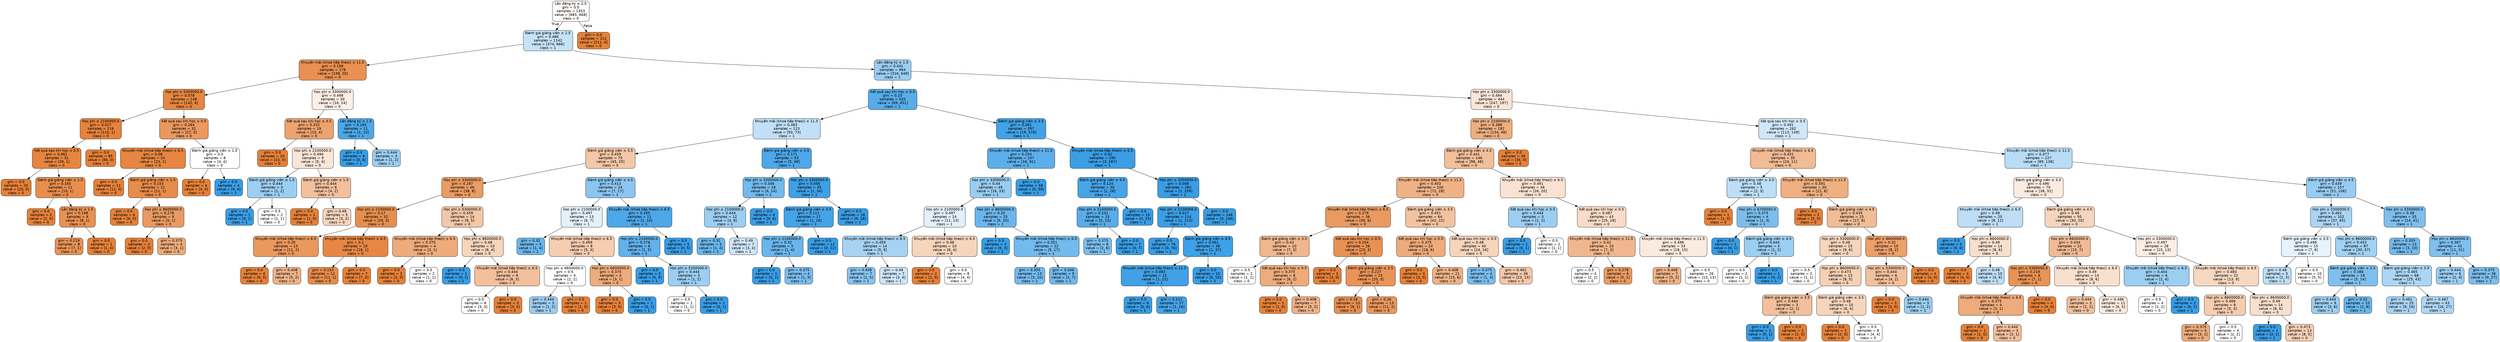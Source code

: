 digraph Tree {
node [shape=box, style="filled, rounded", color="black", fontname="helvetica"] ;
edge [fontname="helvetica"] ;
0 [label=<Lần đăng ký &le; 2.5<br/>gini = 0.5<br/>samples = 1353<br/>value = [685, 668]<br/>class = 0>, fillcolor="#fefcfa"] ;
1 [label=<Đánh giá giảng viên &le; 2.5<br/>gini = 0.486<br/>samples = 1142<br/>value = [474, 668]<br/>class = 1>, fillcolor="#c5e3f7"] ;
0 -> 1 [labeldistance=2.5, labelangle=45, headlabel="True"] ;
2 [label=<Khuyến mãi (khoá tiếp theo)) &le; 11.5<br/>gini = 0.199<br/>samples = 178<br/>value = [158, 20]<br/>class = 0>, fillcolor="#e89152"] ;
1 -> 2 ;
3 [label=<Học phí &le; 5300000.0<br/>gini = 0.078<br/>samples = 148<br/>value = [142, 6]<br/>class = 0>, fillcolor="#e68641"] ;
2 -> 3 ;
4 [label=<Học phí &le; 2100000.0<br/>gini = 0.017<br/>samples = 116<br/>value = [115, 1]<br/>class = 0>, fillcolor="#e5823b"] ;
3 -> 4 ;
5 [label=<Kết quả sau khi học &le; 0.5<br/>gini = 0.062<br/>samples = 31<br/>value = [30, 1]<br/>class = 0>, fillcolor="#e68540"] ;
4 -> 5 ;
6 [label=<gini = 0.0<br/>samples = 20<br/>value = [20, 0]<br/>class = 0>, fillcolor="#e58139"] ;
5 -> 6 ;
7 [label=<Đánh giá giảng viên &le; 1.5<br/>gini = 0.165<br/>samples = 11<br/>value = [10, 1]<br/>class = 0>, fillcolor="#e88e4d"] ;
5 -> 7 ;
8 [label=<gini = 0.0<br/>samples = 2<br/>value = [2, 0]<br/>class = 0>, fillcolor="#e58139"] ;
7 -> 8 ;
9 [label=<Lần đăng ký &le; 1.5<br/>gini = 0.198<br/>samples = 9<br/>value = [8, 1]<br/>class = 0>, fillcolor="#e89152"] ;
7 -> 9 ;
10 [label=<gini = 0.219<br/>samples = 8<br/>value = [7, 1]<br/>class = 0>, fillcolor="#e99355"] ;
9 -> 10 ;
11 [label=<gini = 0.0<br/>samples = 1<br/>value = [1, 0]<br/>class = 0>, fillcolor="#e58139"] ;
9 -> 11 ;
12 [label=<gini = 0.0<br/>samples = 85<br/>value = [85, 0]<br/>class = 0>, fillcolor="#e58139"] ;
4 -> 12 ;
13 [label=<Kết quả sau khi học &le; 0.5<br/>gini = 0.264<br/>samples = 32<br/>value = [27, 5]<br/>class = 0>, fillcolor="#ea985e"] ;
3 -> 13 ;
14 [label=<Khuyến mãi (khoá tiếp theo)) &le; 6.5<br/>gini = 0.08<br/>samples = 24<br/>value = [23, 1]<br/>class = 0>, fillcolor="#e68642"] ;
13 -> 14 ;
15 [label=<gini = 0.0<br/>samples = 12<br/>value = [12, 0]<br/>class = 0>, fillcolor="#e58139"] ;
14 -> 15 ;
16 [label=<Đánh giá giảng viên &le; 1.5<br/>gini = 0.153<br/>samples = 12<br/>value = [11, 1]<br/>class = 0>, fillcolor="#e78c4b"] ;
14 -> 16 ;
17 [label=<gini = 0.0<br/>samples = 6<br/>value = [6, 0]<br/>class = 0>, fillcolor="#e58139"] ;
16 -> 17 ;
18 [label=<Học phí &le; 8600000.0<br/>gini = 0.278<br/>samples = 6<br/>value = [5, 1]<br/>class = 0>, fillcolor="#ea9a61"] ;
16 -> 18 ;
19 [label=<gini = 0.0<br/>samples = 2<br/>value = [2, 0]<br/>class = 0>, fillcolor="#e58139"] ;
18 -> 19 ;
20 [label=<gini = 0.375<br/>samples = 4<br/>value = [3, 1]<br/>class = 0>, fillcolor="#eeab7b"] ;
18 -> 20 ;
21 [label=<Đánh giá giảng viên &le; 1.5<br/>gini = 0.5<br/>samples = 8<br/>value = [4, 4]<br/>class = 0>, fillcolor="#ffffff"] ;
13 -> 21 ;
22 [label=<gini = 0.0<br/>samples = 4<br/>value = [4, 0]<br/>class = 0>, fillcolor="#e58139"] ;
21 -> 22 ;
23 [label=<gini = 0.0<br/>samples = 4<br/>value = [0, 4]<br/>class = 1>, fillcolor="#399de5"] ;
21 -> 23 ;
24 [label=<Học phí &le; 3300000.0<br/>gini = 0.498<br/>samples = 30<br/>value = [16, 14]<br/>class = 0>, fillcolor="#fcefe6"] ;
2 -> 24 ;
25 [label=<Kết quả sau khi học &le; 0.5<br/>gini = 0.332<br/>samples = 19<br/>value = [15, 4]<br/>class = 0>, fillcolor="#eca36e"] ;
24 -> 25 ;
26 [label=<gini = 0.0<br/>samples = 10<br/>value = [10, 0]<br/>class = 0>, fillcolor="#e58139"] ;
25 -> 26 ;
27 [label=<Học phí &le; 2100000.0<br/>gini = 0.494<br/>samples = 9<br/>value = [5, 4]<br/>class = 0>, fillcolor="#fae6d7"] ;
25 -> 27 ;
28 [label=<Đánh giá giảng viên &le; 1.5<br/>gini = 0.444<br/>samples = 3<br/>value = [1, 2]<br/>class = 1>, fillcolor="#9ccef2"] ;
27 -> 28 ;
29 [label=<gini = 0.0<br/>samples = 1<br/>value = [0, 1]<br/>class = 1>, fillcolor="#399de5"] ;
28 -> 29 ;
30 [label=<gini = 0.5<br/>samples = 2<br/>value = [1, 1]<br/>class = 0>, fillcolor="#ffffff"] ;
28 -> 30 ;
31 [label=<Đánh giá giảng viên &le; 1.5<br/>gini = 0.444<br/>samples = 6<br/>value = [4, 2]<br/>class = 0>, fillcolor="#f2c09c"] ;
27 -> 31 ;
32 [label=<gini = 0.0<br/>samples = 1<br/>value = [1, 0]<br/>class = 0>, fillcolor="#e58139"] ;
31 -> 32 ;
33 [label=<gini = 0.48<br/>samples = 5<br/>value = [3, 2]<br/>class = 0>, fillcolor="#f6d5bd"] ;
31 -> 33 ;
34 [label=<Lần đăng ký &le; 1.5<br/>gini = 0.165<br/>samples = 11<br/>value = [1, 10]<br/>class = 1>, fillcolor="#4da7e8"] ;
24 -> 34 ;
35 [label=<gini = 0.0<br/>samples = 8<br/>value = [0, 8]<br/>class = 1>, fillcolor="#399de5"] ;
34 -> 35 ;
36 [label=<gini = 0.444<br/>samples = 3<br/>value = [1, 2]<br/>class = 1>, fillcolor="#9ccef2"] ;
34 -> 36 ;
37 [label=<Lần đăng ký &le; 1.5<br/>gini = 0.441<br/>samples = 964<br/>value = [316, 648]<br/>class = 1>, fillcolor="#9acdf2"] ;
1 -> 37 ;
38 [label=<Kết quả sau khi học &le; 0.5<br/>gini = 0.23<br/>samples = 520<br/>value = [69, 451]<br/>class = 1>, fillcolor="#57ace9"] ;
37 -> 38 ;
39 [label=<Khuyến mãi (khoá tiếp theo)) &le; 11.5<br/>gini = 0.483<br/>samples = 123<br/>value = [50, 73]<br/>class = 1>, fillcolor="#c1e0f7"] ;
38 -> 39 ;
40 [label=<Đánh giá giảng viên &le; 3.5<br/>gini = 0.459<br/>samples = 70<br/>value = [45, 25]<br/>class = 0>, fillcolor="#f3c7a7"] ;
39 -> 40 ;
41 [label=<Học phí &le; 3300000.0<br/>gini = 0.287<br/>samples = 46<br/>value = [38, 8]<br/>class = 0>, fillcolor="#ea9c63"] ;
40 -> 41 ;
42 [label=<Học phí &le; 2100000.0<br/>gini = 0.17<br/>samples = 32<br/>value = [29, 3]<br/>class = 0>, fillcolor="#e88e4d"] ;
41 -> 42 ;
43 [label=<Khuyến mãi (khoá tiếp theo)) &le; 6.5<br/>gini = 0.26<br/>samples = 13<br/>value = [11, 2]<br/>class = 0>, fillcolor="#ea985d"] ;
42 -> 43 ;
44 [label=<gini = 0.0<br/>samples = 6<br/>value = [6, 0]<br/>class = 0>, fillcolor="#e58139"] ;
43 -> 44 ;
45 [label=<gini = 0.408<br/>samples = 7<br/>value = [5, 2]<br/>class = 0>, fillcolor="#efb388"] ;
43 -> 45 ;
46 [label=<Khuyến mãi (khoá tiếp theo)) &le; 6.5<br/>gini = 0.1<br/>samples = 19<br/>value = [18, 1]<br/>class = 0>, fillcolor="#e68844"] ;
42 -> 46 ;
47 [label=<gini = 0.153<br/>samples = 12<br/>value = [11, 1]<br/>class = 0>, fillcolor="#e78c4b"] ;
46 -> 47 ;
48 [label=<gini = 0.0<br/>samples = 7<br/>value = [7, 0]<br/>class = 0>, fillcolor="#e58139"] ;
46 -> 48 ;
49 [label=<Học phí &le; 5300000.0<br/>gini = 0.459<br/>samples = 14<br/>value = [9, 5]<br/>class = 0>, fillcolor="#f3c7a7"] ;
41 -> 49 ;
50 [label=<Khuyến mãi (khoá tiếp theo)) &le; 6.5<br/>gini = 0.375<br/>samples = 4<br/>value = [3, 1]<br/>class = 0>, fillcolor="#eeab7b"] ;
49 -> 50 ;
51 [label=<gini = 0.0<br/>samples = 2<br/>value = [2, 0]<br/>class = 0>, fillcolor="#e58139"] ;
50 -> 51 ;
52 [label=<gini = 0.5<br/>samples = 2<br/>value = [1, 1]<br/>class = 0>, fillcolor="#ffffff"] ;
50 -> 52 ;
53 [label=<Học phí &le; 8600000.0<br/>gini = 0.48<br/>samples = 10<br/>value = [6, 4]<br/>class = 0>, fillcolor="#f6d5bd"] ;
49 -> 53 ;
54 [label=<gini = 0.0<br/>samples = 1<br/>value = [0, 1]<br/>class = 1>, fillcolor="#399de5"] ;
53 -> 54 ;
55 [label=<Khuyến mãi (khoá tiếp theo)) &le; 6.5<br/>gini = 0.444<br/>samples = 9<br/>value = [6, 3]<br/>class = 0>, fillcolor="#f2c09c"] ;
53 -> 55 ;
56 [label=<gini = 0.5<br/>samples = 6<br/>value = [3, 3]<br/>class = 0>, fillcolor="#ffffff"] ;
55 -> 56 ;
57 [label=<gini = 0.0<br/>samples = 3<br/>value = [3, 0]<br/>class = 0>, fillcolor="#e58139"] ;
55 -> 57 ;
58 [label=<Đánh giá giảng viên &le; 4.5<br/>gini = 0.413<br/>samples = 24<br/>value = [7, 17]<br/>class = 1>, fillcolor="#8bc5f0"] ;
40 -> 58 ;
59 [label=<Học phí &le; 2100000.0<br/>gini = 0.497<br/>samples = 13<br/>value = [6, 7]<br/>class = 1>, fillcolor="#e3f1fb"] ;
58 -> 59 ;
60 [label=<gini = 0.32<br/>samples = 5<br/>value = [1, 4]<br/>class = 1>, fillcolor="#6ab6ec"] ;
59 -> 60 ;
61 [label=<Khuyến mãi (khoá tiếp theo)) &le; 6.5<br/>gini = 0.469<br/>samples = 8<br/>value = [5, 3]<br/>class = 0>, fillcolor="#f5cdb0"] ;
59 -> 61 ;
62 [label=<Học phí &le; 6600000.0<br/>gini = 0.5<br/>samples = 4<br/>value = [2, 2]<br/>class = 0>, fillcolor="#ffffff"] ;
61 -> 62 ;
63 [label=<gini = 0.444<br/>samples = 3<br/>value = [1, 2]<br/>class = 1>, fillcolor="#9ccef2"] ;
62 -> 63 ;
64 [label=<gini = 0.0<br/>samples = 1<br/>value = [1, 0]<br/>class = 0>, fillcolor="#e58139"] ;
62 -> 64 ;
65 [label=<Học phí &le; 6600000.0<br/>gini = 0.375<br/>samples = 4<br/>value = [3, 1]<br/>class = 0>, fillcolor="#eeab7b"] ;
61 -> 65 ;
66 [label=<gini = 0.0<br/>samples = 3<br/>value = [3, 0]<br/>class = 0>, fillcolor="#e58139"] ;
65 -> 66 ;
67 [label=<gini = 0.0<br/>samples = 1<br/>value = [0, 1]<br/>class = 1>, fillcolor="#399de5"] ;
65 -> 67 ;
68 [label=<Khuyến mãi (khoá tiếp theo)) &le; 6.5<br/>gini = 0.165<br/>samples = 11<br/>value = [1, 10]<br/>class = 1>, fillcolor="#4da7e8"] ;
58 -> 68 ;
69 [label=<Học phí &le; 2100000.0<br/>gini = 0.278<br/>samples = 6<br/>value = [1, 5]<br/>class = 1>, fillcolor="#61b1ea"] ;
68 -> 69 ;
70 [label=<gini = 0.0<br/>samples = 3<br/>value = [0, 3]<br/>class = 1>, fillcolor="#399de5"] ;
69 -> 70 ;
71 [label=<Học phí &le; 5200000.0<br/>gini = 0.444<br/>samples = 3<br/>value = [1, 2]<br/>class = 1>, fillcolor="#9ccef2"] ;
69 -> 71 ;
72 [label=<gini = 0.5<br/>samples = 2<br/>value = [1, 1]<br/>class = 0>, fillcolor="#ffffff"] ;
71 -> 72 ;
73 [label=<gini = 0.0<br/>samples = 1<br/>value = [0, 1]<br/>class = 1>, fillcolor="#399de5"] ;
71 -> 73 ;
74 [label=<gini = 0.0<br/>samples = 5<br/>value = [0, 5]<br/>class = 1>, fillcolor="#399de5"] ;
68 -> 74 ;
75 [label=<Đánh giá giảng viên &le; 3.5<br/>gini = 0.171<br/>samples = 53<br/>value = [5, 48]<br/>class = 1>, fillcolor="#4ea7e8"] ;
39 -> 75 ;
76 [label=<Học phí &le; 3300000.0<br/>gini = 0.346<br/>samples = 18<br/>value = [4, 14]<br/>class = 1>, fillcolor="#72b9ec"] ;
75 -> 76 ;
77 [label=<Học phí &le; 2100000.0<br/>gini = 0.444<br/>samples = 12<br/>value = [4, 8]<br/>class = 1>, fillcolor="#9ccef2"] ;
76 -> 77 ;
78 [label=<gini = 0.32<br/>samples = 5<br/>value = [1, 4]<br/>class = 1>, fillcolor="#6ab6ec"] ;
77 -> 78 ;
79 [label=<gini = 0.49<br/>samples = 7<br/>value = [3, 4]<br/>class = 1>, fillcolor="#cee6f8"] ;
77 -> 79 ;
80 [label=<gini = 0.0<br/>samples = 6<br/>value = [0, 6]<br/>class = 1>, fillcolor="#399de5"] ;
76 -> 80 ;
81 [label=<Học phí &le; 3300000.0<br/>gini = 0.056<br/>samples = 35<br/>value = [1, 34]<br/>class = 1>, fillcolor="#3fa0e6"] ;
75 -> 81 ;
82 [label=<Đánh giá giảng viên &le; 4.5<br/>gini = 0.111<br/>samples = 17<br/>value = [1, 16]<br/>class = 1>, fillcolor="#45a3e7"] ;
81 -> 82 ;
83 [label=<Học phí &le; 2100000.0<br/>gini = 0.32<br/>samples = 5<br/>value = [1, 4]<br/>class = 1>, fillcolor="#6ab6ec"] ;
82 -> 83 ;
84 [label=<gini = 0.0<br/>samples = 1<br/>value = [0, 1]<br/>class = 1>, fillcolor="#399de5"] ;
83 -> 84 ;
85 [label=<gini = 0.375<br/>samples = 4<br/>value = [1, 3]<br/>class = 1>, fillcolor="#7bbeee"] ;
83 -> 85 ;
86 [label=<gini = 0.0<br/>samples = 12<br/>value = [0, 12]<br/>class = 1>, fillcolor="#399de5"] ;
82 -> 86 ;
87 [label=<gini = 0.0<br/>samples = 18<br/>value = [0, 18]<br/>class = 1>, fillcolor="#399de5"] ;
81 -> 87 ;
88 [label=<Đánh giá giảng viên &le; 3.5<br/>gini = 0.091<br/>samples = 397<br/>value = [19, 378]<br/>class = 1>, fillcolor="#43a2e6"] ;
38 -> 88 ;
89 [label=<Khuyến mãi (khoá tiếp theo)) &le; 11.5<br/>gini = 0.254<br/>samples = 107<br/>value = [16, 91]<br/>class = 1>, fillcolor="#5caeea"] ;
88 -> 89 ;
90 [label=<Học phí &le; 3300000.0<br/>gini = 0.44<br/>samples = 49<br/>value = [16, 33]<br/>class = 1>, fillcolor="#99cdf2"] ;
89 -> 90 ;
91 [label=<Học phí &le; 2100000.0<br/>gini = 0.497<br/>samples = 24<br/>value = [11, 13]<br/>class = 1>, fillcolor="#e1f0fb"] ;
90 -> 91 ;
92 [label=<Khuyến mãi (khoá tiếp theo)) &le; 6.5<br/>gini = 0.459<br/>samples = 14<br/>value = [5, 9]<br/>class = 1>, fillcolor="#a7d3f3"] ;
91 -> 92 ;
93 [label=<gini = 0.408<br/>samples = 7<br/>value = [2, 5]<br/>class = 1>, fillcolor="#88c4ef"] ;
92 -> 93 ;
94 [label=<gini = 0.49<br/>samples = 7<br/>value = [3, 4]<br/>class = 1>, fillcolor="#cee6f8"] ;
92 -> 94 ;
95 [label=<Khuyến mãi (khoá tiếp theo)) &le; 6.5<br/>gini = 0.48<br/>samples = 10<br/>value = [6, 4]<br/>class = 0>, fillcolor="#f6d5bd"] ;
91 -> 95 ;
96 [label=<gini = 0.0<br/>samples = 2<br/>value = [2, 0]<br/>class = 0>, fillcolor="#e58139"] ;
95 -> 96 ;
97 [label=<gini = 0.5<br/>samples = 8<br/>value = [4, 4]<br/>class = 0>, fillcolor="#ffffff"] ;
95 -> 97 ;
98 [label=<Học phí &le; 8600000.0<br/>gini = 0.32<br/>samples = 25<br/>value = [5, 20]<br/>class = 1>, fillcolor="#6ab6ec"] ;
90 -> 98 ;
99 [label=<gini = 0.0<br/>samples = 3<br/>value = [0, 3]<br/>class = 1>, fillcolor="#399de5"] ;
98 -> 99 ;
100 [label=<Khuyến mãi (khoá tiếp theo)) &le; 6.5<br/>gini = 0.351<br/>samples = 22<br/>value = [5, 17]<br/>class = 1>, fillcolor="#73baed"] ;
98 -> 100 ;
101 [label=<gini = 0.355<br/>samples = 13<br/>value = [3, 10]<br/>class = 1>, fillcolor="#74baed"] ;
100 -> 101 ;
102 [label=<gini = 0.346<br/>samples = 9<br/>value = [2, 7]<br/>class = 1>, fillcolor="#72b9ec"] ;
100 -> 102 ;
103 [label=<gini = 0.0<br/>samples = 58<br/>value = [0, 58]<br/>class = 1>, fillcolor="#399de5"] ;
89 -> 103 ;
104 [label=<Khuyến mãi (khoá tiếp theo)) &le; 6.5<br/>gini = 0.02<br/>samples = 290<br/>value = [3, 287]<br/>class = 1>, fillcolor="#3b9ee5"] ;
88 -> 104 ;
105 [label=<Đánh giá giảng viên &le; 4.5<br/>gini = 0.124<br/>samples = 30<br/>value = [2, 28]<br/>class = 1>, fillcolor="#47a4e7"] ;
104 -> 105 ;
106 [label=<Học phí &le; 2100000.0<br/>gini = 0.231<br/>samples = 15<br/>value = [2, 13]<br/>class = 1>, fillcolor="#57ace9"] ;
105 -> 106 ;
107 [label=<gini = 0.375<br/>samples = 8<br/>value = [2, 6]<br/>class = 1>, fillcolor="#7bbeee"] ;
106 -> 107 ;
108 [label=<gini = 0.0<br/>samples = 7<br/>value = [0, 7]<br/>class = 1>, fillcolor="#399de5"] ;
106 -> 108 ;
109 [label=<gini = 0.0<br/>samples = 15<br/>value = [0, 15]<br/>class = 1>, fillcolor="#399de5"] ;
105 -> 109 ;
110 [label=<Học phí &le; 3300000.0<br/>gini = 0.008<br/>samples = 260<br/>value = [1, 259]<br/>class = 1>, fillcolor="#3a9de5"] ;
104 -> 110 ;
111 [label=<Học phí &le; 2100000.0<br/>gini = 0.017<br/>samples = 114<br/>value = [1, 113]<br/>class = 1>, fillcolor="#3b9ee5"] ;
110 -> 111 ;
112 [label=<gini = 0.0<br/>samples = 76<br/>value = [0, 76]<br/>class = 1>, fillcolor="#399de5"] ;
111 -> 112 ;
113 [label=<Đánh giá giảng viên &le; 4.5<br/>gini = 0.051<br/>samples = 38<br/>value = [1, 37]<br/>class = 1>, fillcolor="#3ea0e6"] ;
111 -> 113 ;
114 [label=<Khuyến mãi (khoá tiếp theo)) &le; 11.5<br/>gini = 0.083<br/>samples = 23<br/>value = [1, 22]<br/>class = 1>, fillcolor="#42a1e6"] ;
113 -> 114 ;
115 [label=<gini = 0.0<br/>samples = 6<br/>value = [0, 6]<br/>class = 1>, fillcolor="#399de5"] ;
114 -> 115 ;
116 [label=<gini = 0.111<br/>samples = 17<br/>value = [1, 16]<br/>class = 1>, fillcolor="#45a3e7"] ;
114 -> 116 ;
117 [label=<gini = 0.0<br/>samples = 15<br/>value = [0, 15]<br/>class = 1>, fillcolor="#399de5"] ;
113 -> 117 ;
118 [label=<gini = 0.0<br/>samples = 146<br/>value = [0, 146]<br/>class = 1>, fillcolor="#399de5"] ;
110 -> 118 ;
119 [label=<Học phí &le; 3300000.0<br/>gini = 0.494<br/>samples = 444<br/>value = [247, 197]<br/>class = 0>, fillcolor="#fae5d7"] ;
37 -> 119 ;
120 [label=<Học phí &le; 2100000.0<br/>gini = 0.388<br/>samples = 182<br/>value = [134, 48]<br/>class = 0>, fillcolor="#eeae80"] ;
119 -> 120 ;
121 [label=<Đánh giá giảng viên &le; 4.5<br/>gini = 0.441<br/>samples = 146<br/>value = [98, 48]<br/>class = 0>, fillcolor="#f2bf9a"] ;
120 -> 121 ;
122 [label=<Khuyến mãi (khoá tiếp theo)) &le; 11.5<br/>gini = 0.403<br/>samples = 100<br/>value = [72, 28]<br/>class = 0>, fillcolor="#efb286"] ;
121 -> 122 ;
123 [label=<Khuyến mãi (khoá tiếp theo)) &le; 6.5<br/>gini = 0.278<br/>samples = 36<br/>value = [30, 6]<br/>class = 0>, fillcolor="#ea9a61"] ;
122 -> 123 ;
124 [label=<Đánh giá giảng viên &le; 3.5<br/>gini = 0.42<br/>samples = 10<br/>value = [7, 3]<br/>class = 0>, fillcolor="#f0b78e"] ;
123 -> 124 ;
125 [label=<gini = 0.5<br/>samples = 2<br/>value = [1, 1]<br/>class = 0>, fillcolor="#ffffff"] ;
124 -> 125 ;
126 [label=<Kết quả sau khi học &le; 0.5<br/>gini = 0.375<br/>samples = 8<br/>value = [6, 2]<br/>class = 0>, fillcolor="#eeab7b"] ;
124 -> 126 ;
127 [label=<gini = 0.0<br/>samples = 1<br/>value = [1, 0]<br/>class = 0>, fillcolor="#e58139"] ;
126 -> 127 ;
128 [label=<gini = 0.408<br/>samples = 7<br/>value = [5, 2]<br/>class = 0>, fillcolor="#efb388"] ;
126 -> 128 ;
129 [label=<Kết quả sau khi học &le; 0.5<br/>gini = 0.204<br/>samples = 26<br/>value = [23, 3]<br/>class = 0>, fillcolor="#e89153"] ;
123 -> 129 ;
130 [label=<gini = 0.0<br/>samples = 3<br/>value = [3, 0]<br/>class = 0>, fillcolor="#e58139"] ;
129 -> 130 ;
131 [label=<Đánh giá giảng viên &le; 3.5<br/>gini = 0.227<br/>samples = 23<br/>value = [20, 3]<br/>class = 0>, fillcolor="#e99457"] ;
129 -> 131 ;
132 [label=<gini = 0.18<br/>samples = 10<br/>value = [9, 1]<br/>class = 0>, fillcolor="#e88f4f"] ;
131 -> 132 ;
133 [label=<gini = 0.26<br/>samples = 13<br/>value = [11, 2]<br/>class = 0>, fillcolor="#ea985d"] ;
131 -> 133 ;
134 [label=<Đánh giá giảng viên &le; 3.5<br/>gini = 0.451<br/>samples = 64<br/>value = [42, 22]<br/>class = 0>, fillcolor="#f3c3a1"] ;
122 -> 134 ;
135 [label=<Kết quả sau khi học &le; 0.5<br/>gini = 0.375<br/>samples = 24<br/>value = [18, 6]<br/>class = 0>, fillcolor="#eeab7b"] ;
134 -> 135 ;
136 [label=<gini = 0.0<br/>samples = 3<br/>value = [3, 0]<br/>class = 0>, fillcolor="#e58139"] ;
135 -> 136 ;
137 [label=<gini = 0.408<br/>samples = 21<br/>value = [15, 6]<br/>class = 0>, fillcolor="#efb388"] ;
135 -> 137 ;
138 [label=<Kết quả sau khi học &le; 0.5<br/>gini = 0.48<br/>samples = 40<br/>value = [24, 16]<br/>class = 0>, fillcolor="#f6d5bd"] ;
134 -> 138 ;
139 [label=<gini = 0.375<br/>samples = 4<br/>value = [1, 3]<br/>class = 1>, fillcolor="#7bbeee"] ;
138 -> 139 ;
140 [label=<gini = 0.461<br/>samples = 36<br/>value = [23, 13]<br/>class = 0>, fillcolor="#f4c8a9"] ;
138 -> 140 ;
141 [label=<Khuyến mãi (khoá tiếp theo)) &le; 6.5<br/>gini = 0.491<br/>samples = 46<br/>value = [26, 20]<br/>class = 0>, fillcolor="#f9e2d1"] ;
121 -> 141 ;
142 [label=<Kết quả sau khi học &le; 0.5<br/>gini = 0.444<br/>samples = 3<br/>value = [1, 2]<br/>class = 1>, fillcolor="#9ccef2"] ;
141 -> 142 ;
143 [label=<gini = 0.0<br/>samples = 1<br/>value = [0, 1]<br/>class = 1>, fillcolor="#399de5"] ;
142 -> 143 ;
144 [label=<gini = 0.5<br/>samples = 2<br/>value = [1, 1]<br/>class = 0>, fillcolor="#ffffff"] ;
142 -> 144 ;
145 [label=<Kết quả sau khi học &le; 0.5<br/>gini = 0.487<br/>samples = 43<br/>value = [25, 18]<br/>class = 0>, fillcolor="#f8dcc8"] ;
141 -> 145 ;
146 [label=<Khuyến mãi (khoá tiếp theo)) &le; 11.5<br/>gini = 0.42<br/>samples = 10<br/>value = [7, 3]<br/>class = 0>, fillcolor="#f0b78e"] ;
145 -> 146 ;
147 [label=<gini = 0.5<br/>samples = 4<br/>value = [2, 2]<br/>class = 0>, fillcolor="#ffffff"] ;
146 -> 147 ;
148 [label=<gini = 0.278<br/>samples = 6<br/>value = [5, 1]<br/>class = 0>, fillcolor="#ea9a61"] ;
146 -> 148 ;
149 [label=<Khuyến mãi (khoá tiếp theo)) &le; 11.5<br/>gini = 0.496<br/>samples = 33<br/>value = [18, 15]<br/>class = 0>, fillcolor="#fbeade"] ;
145 -> 149 ;
150 [label=<gini = 0.408<br/>samples = 7<br/>value = [5, 2]<br/>class = 0>, fillcolor="#efb388"] ;
149 -> 150 ;
151 [label=<gini = 0.5<br/>samples = 26<br/>value = [13, 13]<br/>class = 0>, fillcolor="#ffffff"] ;
149 -> 151 ;
152 [label=<gini = 0.0<br/>samples = 36<br/>value = [36, 0]<br/>class = 0>, fillcolor="#e58139"] ;
120 -> 152 ;
153 [label=<Kết quả sau khi học &le; 0.5<br/>gini = 0.491<br/>samples = 262<br/>value = [113, 149]<br/>class = 1>, fillcolor="#cfe7f9"] ;
119 -> 153 ;
154 [label=<Khuyến mãi (khoá tiếp theo)) &le; 6.5<br/>gini = 0.431<br/>samples = 35<br/>value = [24, 11]<br/>class = 0>, fillcolor="#f1bb94"] ;
153 -> 154 ;
155 [label=<Đánh giá giảng viên &le; 3.5<br/>gini = 0.48<br/>samples = 5<br/>value = [2, 3]<br/>class = 1>, fillcolor="#bddef6"] ;
154 -> 155 ;
156 [label=<gini = 0.0<br/>samples = 1<br/>value = [1, 0]<br/>class = 0>, fillcolor="#e58139"] ;
155 -> 156 ;
157 [label=<Học phí &le; 6700000.0<br/>gini = 0.375<br/>samples = 4<br/>value = [1, 3]<br/>class = 1>, fillcolor="#7bbeee"] ;
155 -> 157 ;
158 [label=<gini = 0.0<br/>samples = 1<br/>value = [0, 1]<br/>class = 1>, fillcolor="#399de5"] ;
157 -> 158 ;
159 [label=<Đánh giá giảng viên &le; 4.5<br/>gini = 0.444<br/>samples = 3<br/>value = [1, 2]<br/>class = 1>, fillcolor="#9ccef2"] ;
157 -> 159 ;
160 [label=<gini = 0.5<br/>samples = 2<br/>value = [1, 1]<br/>class = 0>, fillcolor="#ffffff"] ;
159 -> 160 ;
161 [label=<gini = 0.0<br/>samples = 1<br/>value = [0, 1]<br/>class = 1>, fillcolor="#399de5"] ;
159 -> 161 ;
162 [label=<Khuyến mãi (khoá tiếp theo)) &le; 11.5<br/>gini = 0.391<br/>samples = 30<br/>value = [22, 8]<br/>class = 0>, fillcolor="#eeaf81"] ;
154 -> 162 ;
163 [label=<gini = 0.0<br/>samples = 5<br/>value = [5, 0]<br/>class = 0>, fillcolor="#e58139"] ;
162 -> 163 ;
164 [label=<Đánh giá giảng viên &le; 4.5<br/>gini = 0.435<br/>samples = 25<br/>value = [17, 8]<br/>class = 0>, fillcolor="#f1bc96"] ;
162 -> 164 ;
165 [label=<Học phí &le; 5300000.0<br/>gini = 0.48<br/>samples = 15<br/>value = [9, 6]<br/>class = 0>, fillcolor="#f6d5bd"] ;
164 -> 165 ;
166 [label=<gini = 0.5<br/>samples = 2<br/>value = [1, 1]<br/>class = 0>, fillcolor="#ffffff"] ;
165 -> 166 ;
167 [label=<Học phí &le; 8600000.0<br/>gini = 0.473<br/>samples = 13<br/>value = [8, 5]<br/>class = 0>, fillcolor="#f5d0b5"] ;
165 -> 167 ;
168 [label=<Đánh giá giảng viên &le; 3.5<br/>gini = 0.444<br/>samples = 3<br/>value = [2, 1]<br/>class = 0>, fillcolor="#f2c09c"] ;
167 -> 168 ;
169 [label=<gini = 0.0<br/>samples = 1<br/>value = [0, 1]<br/>class = 1>, fillcolor="#399de5"] ;
168 -> 169 ;
170 [label=<gini = 0.0<br/>samples = 2<br/>value = [2, 0]<br/>class = 0>, fillcolor="#e58139"] ;
168 -> 170 ;
171 [label=<Đánh giá giảng viên &le; 3.5<br/>gini = 0.48<br/>samples = 10<br/>value = [6, 4]<br/>class = 0>, fillcolor="#f6d5bd"] ;
167 -> 171 ;
172 [label=<gini = 0.0<br/>samples = 2<br/>value = [2, 0]<br/>class = 0>, fillcolor="#e58139"] ;
171 -> 172 ;
173 [label=<gini = 0.5<br/>samples = 8<br/>value = [4, 4]<br/>class = 0>, fillcolor="#ffffff"] ;
171 -> 173 ;
174 [label=<Học phí &le; 8600000.0<br/>gini = 0.32<br/>samples = 10<br/>value = [8, 2]<br/>class = 0>, fillcolor="#eca06a"] ;
164 -> 174 ;
175 [label=<Học phí &le; 5300000.0<br/>gini = 0.444<br/>samples = 6<br/>value = [4, 2]<br/>class = 0>, fillcolor="#f2c09c"] ;
174 -> 175 ;
176 [label=<gini = 0.0<br/>samples = 3<br/>value = [3, 0]<br/>class = 0>, fillcolor="#e58139"] ;
175 -> 176 ;
177 [label=<gini = 0.444<br/>samples = 3<br/>value = [1, 2]<br/>class = 1>, fillcolor="#9ccef2"] ;
175 -> 177 ;
178 [label=<gini = 0.0<br/>samples = 4<br/>value = [4, 0]<br/>class = 0>, fillcolor="#e58139"] ;
174 -> 178 ;
179 [label=<Khuyến mãi (khoá tiếp theo)) &le; 11.5<br/>gini = 0.477<br/>samples = 227<br/>value = [89, 138]<br/>class = 1>, fillcolor="#b9dcf6"] ;
153 -> 179 ;
180 [label=<Đánh giá giảng viên &le; 3.5<br/>gini = 0.496<br/>samples = 70<br/>value = [38, 32]<br/>class = 0>, fillcolor="#fbebe0"] ;
179 -> 180 ;
181 [label=<Khuyến mãi (khoá tiếp theo)) &le; 6.5<br/>gini = 0.48<br/>samples = 20<br/>value = [8, 12]<br/>class = 1>, fillcolor="#bddef6"] ;
180 -> 181 ;
182 [label=<gini = 0.0<br/>samples = 6<br/>value = [0, 6]<br/>class = 1>, fillcolor="#399de5"] ;
181 -> 182 ;
183 [label=<Học phí &le; 8600000.0<br/>gini = 0.49<br/>samples = 14<br/>value = [8, 6]<br/>class = 0>, fillcolor="#f8e0ce"] ;
181 -> 183 ;
184 [label=<gini = 0.0<br/>samples = 4<br/>value = [4, 0]<br/>class = 0>, fillcolor="#e58139"] ;
183 -> 184 ;
185 [label=<gini = 0.48<br/>samples = 10<br/>value = [4, 6]<br/>class = 1>, fillcolor="#bddef6"] ;
183 -> 185 ;
186 [label=<Đánh giá giảng viên &le; 4.5<br/>gini = 0.48<br/>samples = 50<br/>value = [30, 20]<br/>class = 0>, fillcolor="#f6d5bd"] ;
180 -> 186 ;
187 [label=<Học phí &le; 8600000.0<br/>gini = 0.434<br/>samples = 22<br/>value = [15, 7]<br/>class = 0>, fillcolor="#f1bc95"] ;
186 -> 187 ;
188 [label=<Học phí &le; 5300000.0<br/>gini = 0.219<br/>samples = 8<br/>value = [7, 1]<br/>class = 0>, fillcolor="#e99355"] ;
187 -> 188 ;
189 [label=<Khuyến mãi (khoá tiếp theo)) &le; 6.5<br/>gini = 0.375<br/>samples = 4<br/>value = [3, 1]<br/>class = 0>, fillcolor="#eeab7b"] ;
188 -> 189 ;
190 [label=<gini = 0.0<br/>samples = 1<br/>value = [1, 0]<br/>class = 0>, fillcolor="#e58139"] ;
189 -> 190 ;
191 [label=<gini = 0.444<br/>samples = 3<br/>value = [2, 1]<br/>class = 0>, fillcolor="#f2c09c"] ;
189 -> 191 ;
192 [label=<gini = 0.0<br/>samples = 4<br/>value = [4, 0]<br/>class = 0>, fillcolor="#e58139"] ;
188 -> 192 ;
193 [label=<Khuyến mãi (khoá tiếp theo)) &le; 6.5<br/>gini = 0.49<br/>samples = 14<br/>value = [8, 6]<br/>class = 0>, fillcolor="#f8e0ce"] ;
187 -> 193 ;
194 [label=<gini = 0.444<br/>samples = 3<br/>value = [2, 1]<br/>class = 0>, fillcolor="#f2c09c"] ;
193 -> 194 ;
195 [label=<gini = 0.496<br/>samples = 11<br/>value = [6, 5]<br/>class = 0>, fillcolor="#fbeade"] ;
193 -> 195 ;
196 [label=<Học phí &le; 5300000.0<br/>gini = 0.497<br/>samples = 28<br/>value = [15, 13]<br/>class = 0>, fillcolor="#fceee5"] ;
186 -> 196 ;
197 [label=<Khuyến mãi (khoá tiếp theo)) &le; 6.5<br/>gini = 0.444<br/>samples = 6<br/>value = [2, 4]<br/>class = 1>, fillcolor="#9ccef2"] ;
196 -> 197 ;
198 [label=<gini = 0.5<br/>samples = 4<br/>value = [2, 2]<br/>class = 0>, fillcolor="#ffffff"] ;
197 -> 198 ;
199 [label=<gini = 0.0<br/>samples = 2<br/>value = [0, 2]<br/>class = 1>, fillcolor="#399de5"] ;
197 -> 199 ;
200 [label=<Khuyến mãi (khoá tiếp theo)) &le; 6.5<br/>gini = 0.483<br/>samples = 22<br/>value = [13, 9]<br/>class = 0>, fillcolor="#f7d8c2"] ;
196 -> 200 ;
201 [label=<Học phí &le; 8600000.0<br/>gini = 0.469<br/>samples = 8<br/>value = [5, 3]<br/>class = 0>, fillcolor="#f5cdb0"] ;
200 -> 201 ;
202 [label=<gini = 0.375<br/>samples = 4<br/>value = [3, 1]<br/>class = 0>, fillcolor="#eeab7b"] ;
201 -> 202 ;
203 [label=<gini = 0.5<br/>samples = 4<br/>value = [2, 2]<br/>class = 0>, fillcolor="#ffffff"] ;
201 -> 203 ;
204 [label=<Học phí &le; 8600000.0<br/>gini = 0.49<br/>samples = 14<br/>value = [8, 6]<br/>class = 0>, fillcolor="#f8e0ce"] ;
200 -> 204 ;
205 [label=<gini = 0.0<br/>samples = 1<br/>value = [0, 1]<br/>class = 1>, fillcolor="#399de5"] ;
204 -> 205 ;
206 [label=<gini = 0.473<br/>samples = 13<br/>value = [8, 5]<br/>class = 0>, fillcolor="#f5d0b5"] ;
204 -> 206 ;
207 [label=<Đánh giá giảng viên &le; 4.5<br/>gini = 0.439<br/>samples = 157<br/>value = [51, 106]<br/>class = 1>, fillcolor="#98ccf2"] ;
179 -> 207 ;
208 [label=<Học phí &le; 5300000.0<br/>gini = 0.462<br/>samples = 102<br/>value = [37, 65]<br/>class = 1>, fillcolor="#aad5f4"] ;
207 -> 208 ;
209 [label=<Đánh giá giảng viên &le; 3.5<br/>gini = 0.498<br/>samples = 15<br/>value = [7, 8]<br/>class = 1>, fillcolor="#e6f3fc"] ;
208 -> 209 ;
210 [label=<gini = 0.48<br/>samples = 5<br/>value = [2, 3]<br/>class = 1>, fillcolor="#bddef6"] ;
209 -> 210 ;
211 [label=<gini = 0.5<br/>samples = 10<br/>value = [5, 5]<br/>class = 0>, fillcolor="#ffffff"] ;
209 -> 211 ;
212 [label=<Học phí &le; 8600000.0<br/>gini = 0.452<br/>samples = 87<br/>value = [30, 57]<br/>class = 1>, fillcolor="#a1d1f3"] ;
208 -> 212 ;
213 [label=<Đánh giá giảng viên &le; 3.5<br/>gini = 0.388<br/>samples = 19<br/>value = [5, 14]<br/>class = 1>, fillcolor="#80c0ee"] ;
212 -> 213 ;
214 [label=<gini = 0.444<br/>samples = 9<br/>value = [3, 6]<br/>class = 1>, fillcolor="#9ccef2"] ;
213 -> 214 ;
215 [label=<gini = 0.32<br/>samples = 10<br/>value = [2, 8]<br/>class = 1>, fillcolor="#6ab6ec"] ;
213 -> 215 ;
216 [label=<Đánh giá giảng viên &le; 3.5<br/>gini = 0.465<br/>samples = 68<br/>value = [25, 43]<br/>class = 1>, fillcolor="#acd6f4"] ;
212 -> 216 ;
217 [label=<gini = 0.461<br/>samples = 25<br/>value = [9, 16]<br/>class = 1>, fillcolor="#a8d4f4"] ;
216 -> 217 ;
218 [label=<gini = 0.467<br/>samples = 43<br/>value = [16, 27]<br/>class = 1>, fillcolor="#aed7f4"] ;
216 -> 218 ;
219 [label=<Học phí &le; 5300000.0<br/>gini = 0.38<br/>samples = 55<br/>value = [14, 41]<br/>class = 1>, fillcolor="#7dbeee"] ;
207 -> 219 ;
220 [label=<gini = 0.355<br/>samples = 13<br/>value = [3, 10]<br/>class = 1>, fillcolor="#74baed"] ;
219 -> 220 ;
221 [label=<Học phí &le; 8600000.0<br/>gini = 0.387<br/>samples = 42<br/>value = [11, 31]<br/>class = 1>, fillcolor="#7fc0ee"] ;
219 -> 221 ;
222 [label=<gini = 0.444<br/>samples = 6<br/>value = [2, 4]<br/>class = 1>, fillcolor="#9ccef2"] ;
221 -> 222 ;
223 [label=<gini = 0.375<br/>samples = 36<br/>value = [9, 27]<br/>class = 1>, fillcolor="#7bbeee"] ;
221 -> 223 ;
224 [label=<gini = 0.0<br/>samples = 211<br/>value = [211, 0]<br/>class = 0>, fillcolor="#e58139"] ;
0 -> 224 [labeldistance=2.5, labelangle=-45, headlabel="False"] ;
}
